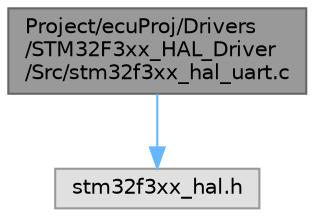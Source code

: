 digraph "Project/ecuProj/Drivers/STM32F3xx_HAL_Driver/Src/stm32f3xx_hal_uart.c"
{
 // LATEX_PDF_SIZE
  bgcolor="transparent";
  edge [fontname=Helvetica,fontsize=10,labelfontname=Helvetica,labelfontsize=10];
  node [fontname=Helvetica,fontsize=10,shape=box,height=0.2,width=0.4];
  Node1 [id="Node000001",label="Project/ecuProj/Drivers\l/STM32F3xx_HAL_Driver\l/Src/stm32f3xx_hal_uart.c",height=0.2,width=0.4,color="gray40", fillcolor="grey60", style="filled", fontcolor="black",tooltip="UART HAL module driver. This file provides firmware functions to manage the following functionalities..."];
  Node1 -> Node2 [id="edge1_Node000001_Node000002",color="steelblue1",style="solid",tooltip=" "];
  Node2 [id="Node000002",label="stm32f3xx_hal.h",height=0.2,width=0.4,color="grey60", fillcolor="#E0E0E0", style="filled",tooltip=" "];
}
